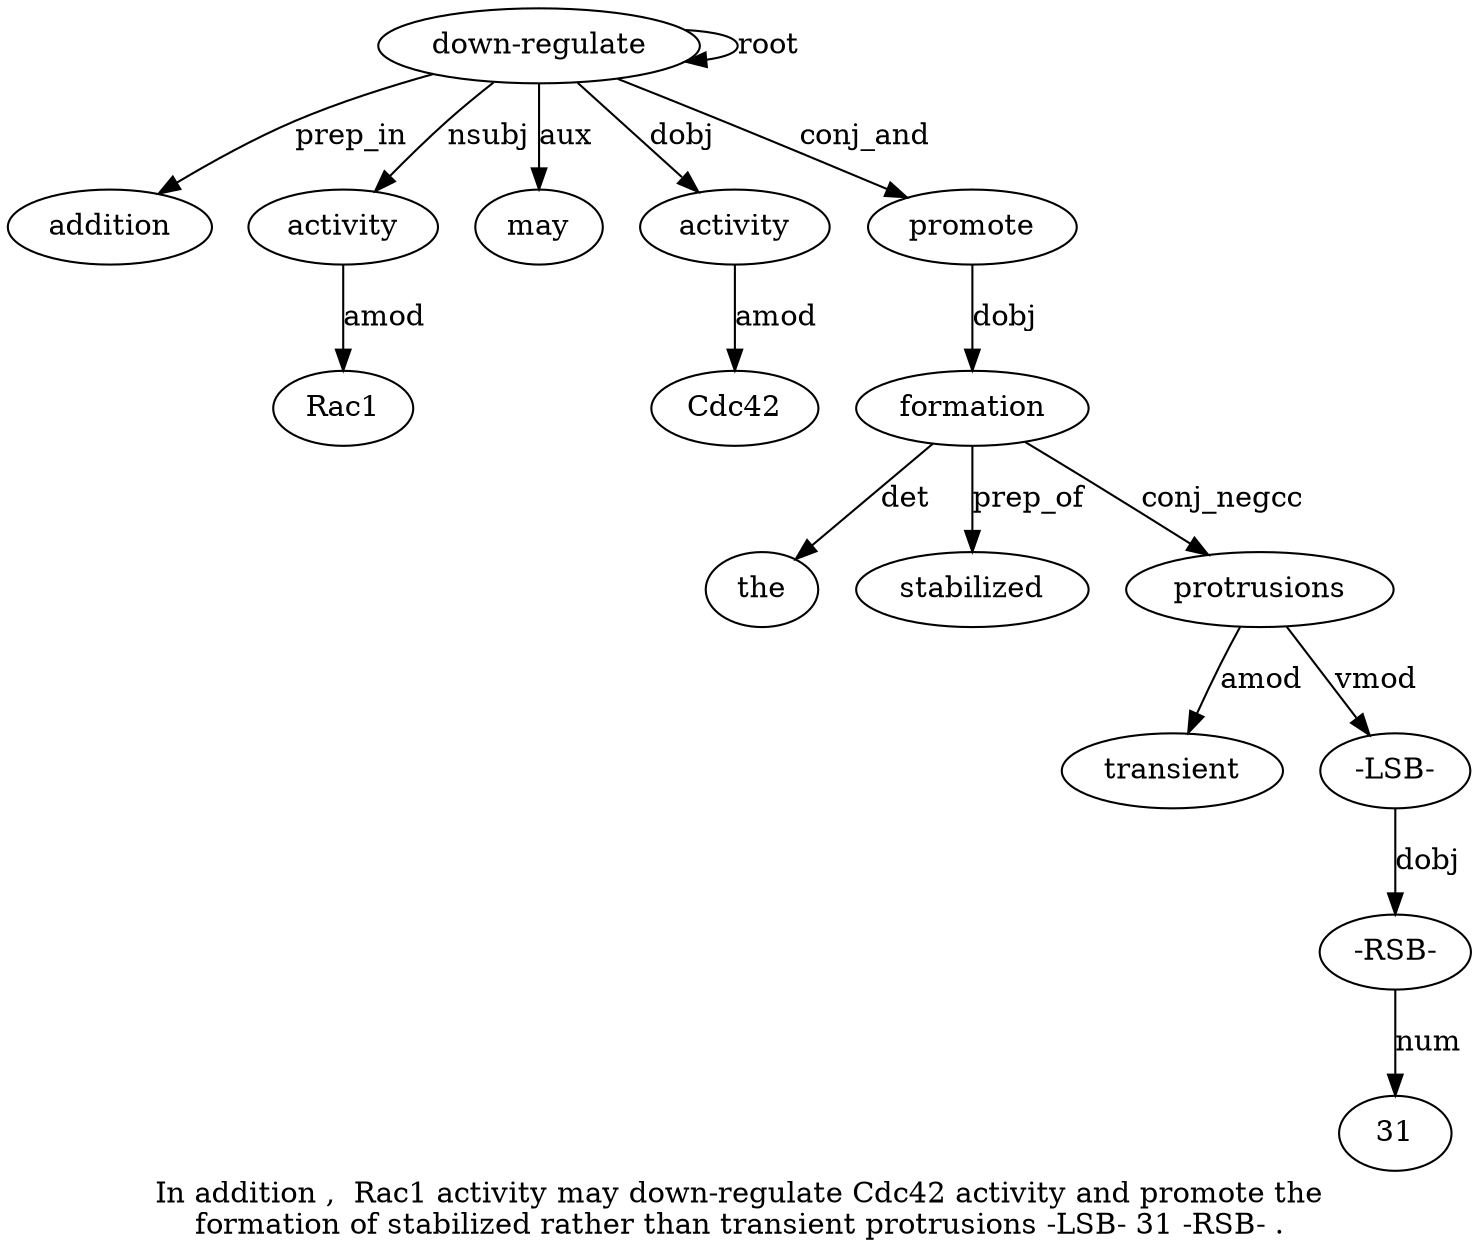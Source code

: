 digraph "In addition ,  Rac1 activity may down-regulate Cdc42 activity and promote the formation of stabilized rather than transient protrusions -LSB- 31 -RSB- ." {
label="In addition ,  Rac1 activity may down-regulate Cdc42 activity and promote the
formation of stabilized rather than transient protrusions -LSB- 31 -RSB- .";
"down-regulate7" [style=filled, fillcolor=white, label="down-regulate"];
addition2 [style=filled, fillcolor=white, label=addition];
"down-regulate7" -> addition2  [label=prep_in];
activity5 [style=filled, fillcolor=white, label=activity];
Rac14 [style=filled, fillcolor=white, label=Rac1];
activity5 -> Rac14  [label=amod];
"down-regulate7" -> activity5  [label=nsubj];
may6 [style=filled, fillcolor=white, label=may];
"down-regulate7" -> may6  [label=aux];
"down-regulate7" -> "down-regulate7"  [label=root];
activity9 [style=filled, fillcolor=white, label=activity];
Cdc428 [style=filled, fillcolor=white, label=Cdc42];
activity9 -> Cdc428  [label=amod];
"down-regulate7" -> activity9  [label=dobj];
promote11 [style=filled, fillcolor=white, label=promote];
"down-regulate7" -> promote11  [label=conj_and];
formation13 [style=filled, fillcolor=white, label=formation];
the12 [style=filled, fillcolor=white, label=the];
formation13 -> the12  [label=det];
promote11 -> formation13  [label=dobj];
stabilized15 [style=filled, fillcolor=white, label=stabilized];
formation13 -> stabilized15  [label=prep_of];
protrusions19 [style=filled, fillcolor=white, label=protrusions];
transient18 [style=filled, fillcolor=white, label=transient];
protrusions19 -> transient18  [label=amod];
formation13 -> protrusions19  [label=conj_negcc];
"-LSB-20" [style=filled, fillcolor=white, label="-LSB-"];
protrusions19 -> "-LSB-20"  [label=vmod];
"-RSB-22" [style=filled, fillcolor=white, label="-RSB-"];
312 [style=filled, fillcolor=white, label=31];
"-RSB-22" -> 312  [label=num];
"-LSB-20" -> "-RSB-22"  [label=dobj];
}
